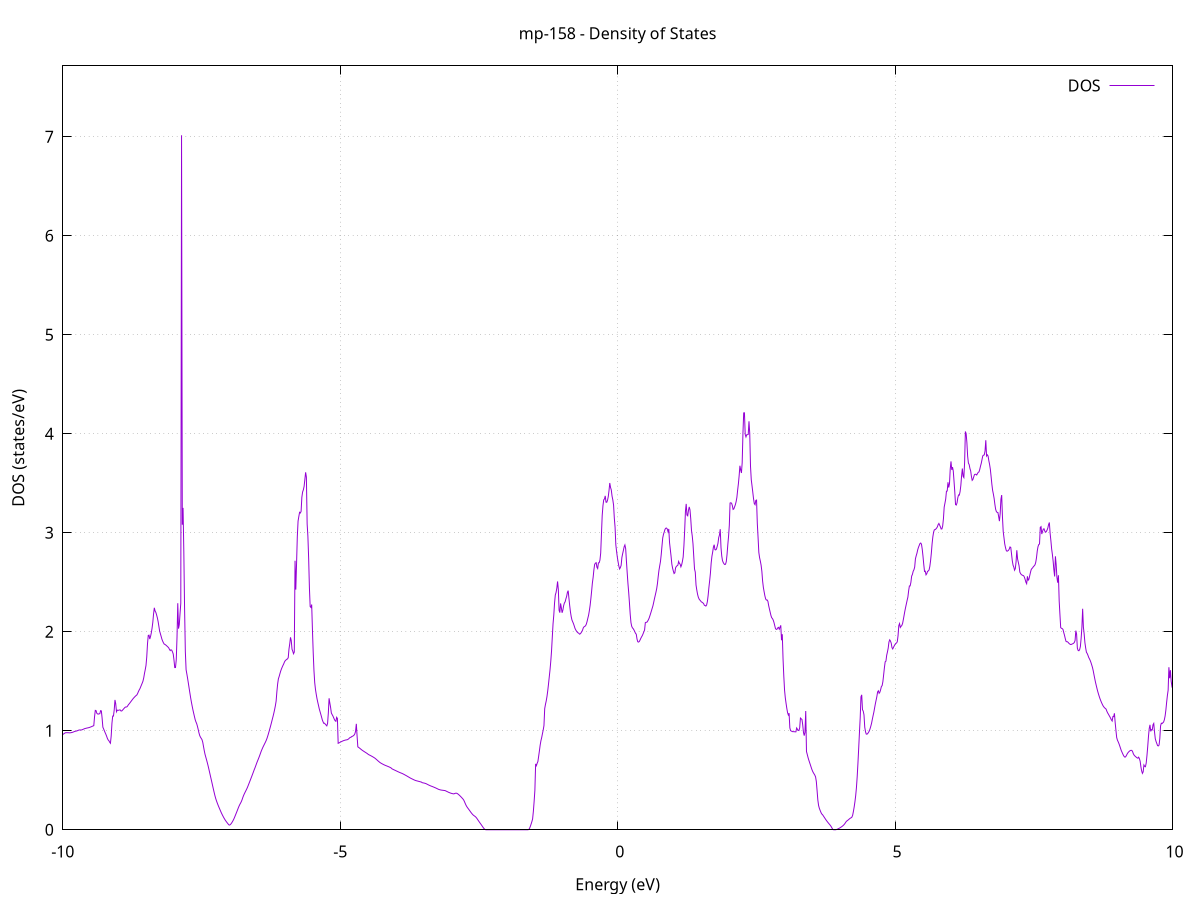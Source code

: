set title 'mp-158 - Density of States'
set xlabel 'Energy (eV)'
set ylabel 'DOS (states/eV)'
set grid
set xrange [-10:10]
set yrange [0:7.717]
set xzeroaxis lt -1
set terminal png size 800,600
set output 'mp-158_dos_gnuplot.png'
plot '-' using 1:2 with lines title 'DOS'
-11.650400 0.000000
-11.636800 0.000000
-11.623100 0.000000
-11.609500 0.000000
-11.595800 0.000000
-11.582200 0.000000
-11.568600 0.000000
-11.554900 0.000000
-11.541300 0.000000
-11.527700 0.000000
-11.514000 0.000000
-11.500400 0.000000
-11.486800 0.000000
-11.473100 0.000000
-11.459500 0.000000
-11.445900 0.000000
-11.432200 0.000000
-11.418600 0.000000
-11.404900 0.000000
-11.391300 0.000000
-11.377700 0.000000
-11.364000 0.000000
-11.350400 0.000000
-11.336800 0.000000
-11.323100 0.000000
-11.309500 0.000000
-11.295900 0.000000
-11.282200 0.000000
-11.268600 0.000000
-11.255000 0.000000
-11.241300 0.000000
-11.227700 0.000000
-11.214000 0.000000
-11.200400 0.000000
-11.186800 0.000000
-11.173100 0.000000
-11.159500 0.000000
-11.145900 0.000000
-11.132200 0.000000
-11.118600 0.000000
-11.105000 0.000000
-11.091300 0.000000
-11.077700 0.000000
-11.064100 0.000000
-11.050400 0.000000
-11.036800 0.000000
-11.023100 0.000000
-11.009500 0.000000
-10.995900 0.000000
-10.982200 0.000000
-10.968600 0.000000
-10.955000 0.000000
-10.941300 0.000000
-10.927700 0.000000
-10.914100 0.000000
-10.900400 0.000000
-10.886800 0.000000
-10.873200 0.000000
-10.859500 0.000000
-10.845900 0.000000
-10.832200 0.000000
-10.818600 0.000000
-10.805000 0.000000
-10.791300 0.000000
-10.777700 0.000000
-10.764100 0.000000
-10.750400 0.000000
-10.736800 0.000000
-10.723200 0.000000
-10.709500 0.000000
-10.695900 0.000000
-10.682300 0.000000
-10.668600 0.000000
-10.655000 0.000000
-10.641300 0.000000
-10.627700 0.000000
-10.614100 0.000000
-10.600400 0.000000
-10.586800 0.000000
-10.573200 0.000000
-10.559500 0.000000
-10.545900 0.000000
-10.532300 0.000000
-10.518600 0.000000
-10.505000 0.000000
-10.491400 0.000000
-10.477700 0.000000
-10.464100 0.000000
-10.450400 0.000000
-10.436800 0.000000
-10.423200 0.000000
-10.409500 0.000300
-10.395900 0.050300
-10.382300 0.164500
-10.368600 0.261500
-10.355000 0.299300
-10.341400 0.331400
-10.327700 0.372600
-10.314100 0.414100
-10.300500 0.461900
-10.286800 0.512600
-10.273200 0.554000
-10.259500 0.586100
-10.245900 0.619300
-10.232300 0.657100
-10.218600 0.698300
-10.205000 0.752800
-10.191400 0.837200
-10.177700 0.925000
-10.164100 0.970500
-10.150500 0.954000
-10.136800 0.938900
-10.123200 0.951800
-10.109500 0.965300
-10.095900 0.971600
-10.082300 0.968800
-10.068600 0.962600
-10.055000 0.951000
-10.041400 0.948000
-10.027700 0.952400
-10.014100 0.957300
-10.000500 0.962300
-9.986800 0.967700
-9.973200 0.973200
-9.959600 0.977900
-9.945900 0.980800
-9.932300 0.980700
-9.918600 0.980700
-9.905000 0.980900
-9.891400 0.979700
-9.877700 0.979400
-9.864100 0.979700
-9.850500 0.980900
-9.836800 0.982700
-9.823200 0.985000
-9.809600 0.987900
-9.795900 0.991100
-9.782300 0.994100
-9.768700 0.995900
-9.755000 0.997400
-9.741400 0.999600
-9.727700 1.003000
-9.714100 1.006500
-9.700500 1.008600
-9.686800 1.008600
-9.673200 1.007700
-9.659600 1.008900
-9.645900 1.011900
-9.632300 1.015200
-9.618700 1.018600
-9.605000 1.021900
-9.591400 1.024000
-9.577800 1.025800
-9.564100 1.027800
-9.550500 1.029400
-9.536800 1.031000
-9.523200 1.033100
-9.509600 1.035900
-9.495900 1.038800
-9.482300 1.042000
-9.468700 1.045300
-9.455000 1.048600
-9.441400 1.052200
-9.427800 1.141500
-9.414100 1.206300
-9.400500 1.203500
-9.386900 1.177400
-9.373200 1.170000
-9.359600 1.168700
-9.345900 1.171400
-9.332300 1.172700
-9.318700 1.203300
-9.305000 1.201000
-9.291400 1.128000
-9.277800 1.036800
-9.264100 1.018400
-9.250500 0.999800
-9.236900 0.981400
-9.223200 0.963800
-9.209600 0.944500
-9.196000 0.922500
-9.182300 0.907600
-9.168700 0.899200
-9.155000 0.884600
-9.141400 0.874100
-9.127800 0.947000
-9.114100 1.076300
-9.100500 1.148800
-9.086900 1.148300
-9.073200 1.211300
-9.059600 1.311700
-9.046000 1.272700
-9.032300 1.192500
-9.018700 1.208400
-9.005100 1.206400
-8.991400 1.207900
-8.977800 1.210300
-8.964100 1.210400
-8.950500 1.199900
-8.936900 1.200400
-8.923200 1.208700
-8.909600 1.217200
-8.896000 1.225900
-8.882300 1.234700
-8.868700 1.240300
-8.855100 1.240000
-8.841400 1.243400
-8.827800 1.253800
-8.814200 1.266600
-8.800500 1.273500
-8.786900 1.284500
-8.773200 1.294600
-8.759600 1.304800
-8.746000 1.314900
-8.732300 1.324900
-8.718700 1.333700
-8.705100 1.341800
-8.691400 1.349600
-8.677800 1.356600
-8.664200 1.362700
-8.650500 1.377700
-8.636900 1.396100
-8.623300 1.412100
-8.609600 1.425600
-8.596000 1.444300
-8.582300 1.462800
-8.568700 1.481200
-8.555100 1.501400
-8.541400 1.534100
-8.527800 1.579300
-8.514200 1.617200
-8.500500 1.659800
-8.486900 1.746000
-8.473300 1.879000
-8.459600 1.963500
-8.446000 1.966100
-8.432300 1.926600
-8.418700 1.952800
-8.405100 1.988200
-8.391400 2.035600
-8.377800 2.095700
-8.364200 2.180100
-8.350500 2.242400
-8.336900 2.210500
-8.323300 2.196500
-8.309600 2.171300
-8.296000 2.141900
-8.282400 2.104900
-8.268700 2.057100
-8.255100 2.008800
-8.241400 1.981200
-8.227800 1.954400
-8.214200 1.926600
-8.200500 1.906200
-8.186900 1.890000
-8.173300 1.876400
-8.159600 1.872600
-8.146000 1.867200
-8.132400 1.861100
-8.118700 1.853300
-8.105100 1.846400
-8.091500 1.838100
-8.077800 1.822800
-8.064200 1.810600
-8.050500 1.818200
-8.036900 1.814100
-8.023300 1.798100
-8.009600 1.775500
-7.996000 1.714800
-7.982400 1.638600
-7.968700 1.638900
-7.955100 1.717000
-7.941500 1.943200
-7.927800 2.288500
-7.914200 2.032000
-7.900600 2.071900
-7.886900 2.183500
-7.873300 2.289000
-7.859600 7.015700
-7.846000 3.082000
-7.832400 3.252000
-7.818700 2.806600
-7.805100 2.238800
-7.791500 1.802200
-7.777800 1.617400
-7.764200 1.574600
-7.750600 1.529300
-7.736900 1.480800
-7.723300 1.431200
-7.709700 1.382300
-7.696000 1.334200
-7.682400 1.290500
-7.668700 1.250300
-7.655100 1.212500
-7.641500 1.178500
-7.627800 1.145300
-7.614200 1.112900
-7.600600 1.090200
-7.586900 1.072500
-7.573300 1.045400
-7.559700 1.013800
-7.546000 0.979200
-7.532400 0.952200
-7.518800 0.935700
-7.505100 0.923600
-7.491500 0.911000
-7.477800 0.885000
-7.464200 0.842400
-7.450600 0.800100
-7.436900 0.763100
-7.423300 0.735300
-7.409700 0.707800
-7.396000 0.679100
-7.382400 0.648900
-7.368800 0.616500
-7.355100 0.582500
-7.341500 0.548600
-7.327900 0.515500
-7.314200 0.481800
-7.300600 0.447500
-7.286900 0.413400
-7.273300 0.380200
-7.259700 0.348300
-7.246000 0.319700
-7.232400 0.296000
-7.218800 0.274600
-7.205100 0.254400
-7.191500 0.235400
-7.177900 0.217400
-7.164200 0.199300
-7.150600 0.181500
-7.137000 0.164700
-7.123300 0.149100
-7.109700 0.134100
-7.096000 0.120000
-7.082400 0.106900
-7.068800 0.094800
-7.055100 0.084000
-7.041500 0.073800
-7.027900 0.063900
-7.014200 0.054400
-7.000600 0.047200
-6.987000 0.049500
-6.973300 0.056400
-6.959700 0.066300
-6.946100 0.078300
-6.932400 0.091800
-6.918800 0.106900
-6.905100 0.124400
-6.891500 0.143300
-6.877900 0.162300
-6.864200 0.181400
-6.850600 0.200900
-6.837000 0.220800
-6.823300 0.239300
-6.809700 0.255400
-6.796100 0.269400
-6.782400 0.284600
-6.768800 0.303600
-6.755200 0.326300
-6.741500 0.346400
-6.727900 0.363600
-6.714200 0.379300
-6.700600 0.394400
-6.687000 0.409900
-6.673300 0.426700
-6.659700 0.445400
-6.646100 0.465100
-6.632400 0.484600
-6.618800 0.504200
-6.605200 0.524000
-6.591500 0.544000
-6.577900 0.564200
-6.564200 0.584800
-6.550600 0.605700
-6.537000 0.624400
-6.523300 0.645400
-6.509700 0.666400
-6.496100 0.686900
-6.482400 0.705600
-6.468800 0.724700
-6.455200 0.744400
-6.441500 0.765800
-6.427900 0.787500
-6.414300 0.806700
-6.400600 0.824700
-6.387000 0.841200
-6.373300 0.856700
-6.359700 0.872000
-6.346100 0.887600
-6.332400 0.904800
-6.318800 0.925000
-6.305200 0.948900
-6.291500 0.974700
-6.277900 1.001600
-6.264300 1.029500
-6.250600 1.057700
-6.237000 1.087000
-6.223400 1.117400
-6.209700 1.147000
-6.196100 1.179000
-6.182400 1.214300
-6.168800 1.252800
-6.155200 1.299600
-6.141500 1.395500
-6.127900 1.473000
-6.114300 1.525400
-6.100600 1.548500
-6.087000 1.576300
-6.073400 1.602400
-6.059700 1.624200
-6.046100 1.642500
-6.032500 1.659800
-6.018800 1.675200
-6.005200 1.694800
-5.991500 1.707700
-5.977900 1.715000
-5.964300 1.722400
-5.950600 1.725400
-5.937000 1.738700
-5.923400 1.825500
-5.909700 1.878800
-5.896100 1.944100
-5.882500 1.910500
-5.868800 1.824100
-5.855200 1.803700
-5.841600 1.778400
-5.827900 1.795300
-5.814300 2.718000
-5.800600 2.426200
-5.787000 2.687500
-5.773400 2.960600
-5.759700 3.118600
-5.746100 3.164300
-5.732500 3.207000
-5.718800 3.200000
-5.705200 3.216200
-5.691600 3.358200
-5.677900 3.412600
-5.664300 3.433800
-5.650700 3.469100
-5.637000 3.540300
-5.623400 3.611200
-5.609700 3.562900
-5.596100 3.089700
-5.582500 2.963800
-5.568800 2.739400
-5.555200 2.445200
-5.541600 2.254900
-5.527900 2.246300
-5.514300 2.275500
-5.500700 2.021000
-5.487000 1.793800
-5.473400 1.610000
-5.459800 1.487500
-5.446100 1.418300
-5.432500 1.369900
-5.418800 1.325500
-5.405200 1.289700
-5.391600 1.256600
-5.377900 1.221900
-5.364300 1.194900
-5.350700 1.167900
-5.337000 1.140300
-5.323400 1.111500
-5.309800 1.091200
-5.296100 1.075100
-5.282500 1.076800
-5.268900 1.066700
-5.255200 1.058200
-5.241600 1.049700
-5.227900 1.074400
-5.214300 1.178700
-5.200700 1.328400
-5.187000 1.280400
-5.173400 1.236300
-5.159800 1.179500
-5.146100 1.164300
-5.132500 1.150600
-5.118900 1.133200
-5.105200 1.114700
-5.091600 1.101400
-5.078000 1.095700
-5.064300 1.136200
-5.050700 1.124600
-5.037000 0.873600
-5.023400 0.877200
-5.009800 0.880600
-4.996100 0.886600
-4.982500 0.889300
-4.968900 0.893200
-4.955200 0.896900
-4.941600 0.900100
-4.928000 0.902700
-4.914300 0.904900
-4.900700 0.907200
-4.887000 0.908200
-4.873400 0.909700
-4.859800 0.913800
-4.846100 0.919200
-4.832500 0.927500
-4.818900 0.933100
-4.805200 0.934900
-4.791600 0.942200
-4.778000 0.944600
-4.764300 0.949700
-4.750700 0.956100
-4.737100 0.968400
-4.723400 0.994600
-4.709800 1.070400
-4.696100 0.947900
-4.682500 0.837600
-4.668900 0.832400
-4.655200 0.826600
-4.641600 0.820500
-4.628000 0.814200
-4.614300 0.807900
-4.600700 0.802300
-4.587100 0.797100
-4.573400 0.792000
-4.559800 0.787000
-4.546200 0.782100
-4.532500 0.777200
-4.518900 0.772300
-4.505200 0.766600
-4.491600 0.760400
-4.478000 0.756500
-4.464300 0.752700
-4.450700 0.748800
-4.437100 0.744700
-4.423400 0.740300
-4.409800 0.735900
-4.396200 0.731200
-4.382500 0.726300
-4.368900 0.720900
-4.355300 0.714200
-4.341600 0.707500
-4.328000 0.700800
-4.314300 0.693600
-4.300700 0.687300
-4.287100 0.680900
-4.273400 0.675800
-4.259800 0.671200
-4.246200 0.666900
-4.232500 0.662800
-4.218900 0.658800
-4.205300 0.655100
-4.191600 0.651600
-4.178000 0.648500
-4.164400 0.645500
-4.150700 0.642400
-4.137100 0.639200
-4.123400 0.635900
-4.109800 0.632500
-4.096200 0.628700
-4.082500 0.624200
-4.068900 0.616600
-4.055300 0.612400
-4.041600 0.608600
-4.028000 0.605000
-4.014400 0.601500
-4.000700 0.597900
-3.987100 0.594200
-3.973500 0.590600
-3.959800 0.587000
-3.946200 0.583400
-3.932500 0.580000
-3.918900 0.576700
-3.905300 0.573600
-3.891600 0.570700
-3.878000 0.567300
-3.864400 0.563500
-3.850700 0.559400
-3.837100 0.555300
-3.823500 0.551100
-3.809800 0.546900
-3.796200 0.542500
-3.782600 0.538000
-3.768900 0.533500
-3.755300 0.528800
-3.741600 0.524300
-3.728000 0.520300
-3.714400 0.516300
-3.700700 0.512700
-3.687100 0.509000
-3.673500 0.505100
-3.659800 0.501700
-3.646200 0.498600
-3.632600 0.496100
-3.618900 0.494100
-3.605300 0.492100
-3.591700 0.490100
-3.578000 0.488000
-3.564400 0.485900
-3.550700 0.483800
-3.537100 0.482000
-3.523500 0.475900
-3.509800 0.474200
-3.496200 0.472900
-3.482600 0.471000
-3.468900 0.468900
-3.455300 0.466200
-3.441700 0.462700
-3.428000 0.458600
-3.414400 0.454600
-3.400800 0.450900
-3.387100 0.447400
-3.373500 0.444000
-3.359800 0.440900
-3.346200 0.438200
-3.332600 0.435100
-3.318900 0.432000
-3.305300 0.428900
-3.291700 0.425600
-3.278000 0.422100
-3.264400 0.418600
-3.250800 0.414900
-3.237100 0.411000
-3.223500 0.407600
-3.209900 0.405200
-3.196200 0.403100
-3.182600 0.401500
-3.168900 0.400200
-3.155300 0.399300
-3.141700 0.398200
-3.128000 0.397100
-3.114400 0.396400
-3.100800 0.393500
-3.087100 0.389600
-3.073500 0.385900
-3.059900 0.382300
-3.046200 0.378300
-3.032600 0.375400
-3.018900 0.372100
-3.005300 0.369400
-2.991700 0.367200
-2.978000 0.365200
-2.964400 0.363400
-2.950800 0.362600
-2.937100 0.366300
-2.923500 0.369000
-2.909900 0.369700
-2.896200 0.367900
-2.882600 0.363000
-2.869000 0.357100
-2.855300 0.350300
-2.841700 0.343000
-2.828000 0.335300
-2.814400 0.327300
-2.800800 0.318900
-2.787100 0.310300
-2.773500 0.299600
-2.759900 0.282800
-2.746200 0.264700
-2.732600 0.247900
-2.719000 0.234000
-2.705300 0.222900
-2.691700 0.212600
-2.678100 0.202300
-2.664400 0.191700
-2.650800 0.180900
-2.637100 0.170600
-2.623500 0.161100
-2.609900 0.152500
-2.596200 0.145600
-2.582600 0.140100
-2.569000 0.134600
-2.555300 0.127600
-2.541700 0.118500
-2.528100 0.107500
-2.514400 0.096100
-2.500800 0.084800
-2.487200 0.073900
-2.473500 0.063300
-2.459900 0.052900
-2.446200 0.041500
-2.432600 0.030100
-2.419000 0.019700
-2.405300 0.010200
-2.391700 0.003600
-2.378100 0.000400
-2.364400 0.000000
-2.350800 0.000000
-2.337200 0.000000
-2.323500 0.000000
-2.309900 0.000000
-2.296300 0.000000
-2.282600 0.000000
-2.269000 0.000000
-2.255300 0.000000
-2.241700 0.000000
-2.228100 0.000000
-2.214400 0.000000
-2.200800 0.000000
-2.187200 0.000000
-2.173500 0.000000
-2.159900 0.000000
-2.146300 0.000000
-2.132600 0.000000
-2.119000 0.000000
-2.105400 0.000000
-2.091700 0.000000
-2.078100 0.000000
-2.064400 0.000000
-2.050800 0.000000
-2.037200 0.000000
-2.023500 0.000000
-2.009900 0.000000
-1.996300 0.000000
-1.982600 0.000000
-1.969000 0.000000
-1.955400 0.000000
-1.941700 0.000000
-1.928100 0.000000
-1.914500 0.000000
-1.900800 0.000000
-1.887200 0.000000
-1.873500 0.000000
-1.859900 0.000000
-1.846300 0.000000
-1.832600 0.000000
-1.819000 0.000000
-1.805400 0.000000
-1.791700 0.000000
-1.778100 0.000000
-1.764500 0.000000
-1.750800 0.000000
-1.737200 0.000000
-1.723600 0.000000
-1.709900 0.000000
-1.696300 0.000000
-1.682600 0.000000
-1.669000 0.000000
-1.655400 0.000000
-1.641700 0.000000
-1.628100 0.000000
-1.614500 0.000000
-1.600800 0.003500
-1.587200 0.015000
-1.573600 0.034400
-1.559900 0.057200
-1.546300 0.081200
-1.532700 0.109600
-1.519000 0.185600
-1.505400 0.284500
-1.491700 0.397800
-1.478100 0.665200
-1.464500 0.647900
-1.450800 0.671500
-1.437200 0.689800
-1.423600 0.743100
-1.409900 0.797900
-1.396300 0.855700
-1.382700 0.899600
-1.369000 0.931300
-1.355400 0.970700
-1.341700 1.007700
-1.328100 1.052300
-1.314500 1.223900
-1.300800 1.266900
-1.287200 1.301500
-1.273600 1.346600
-1.259900 1.403800
-1.246300 1.470700
-1.232700 1.543200
-1.219000 1.614400
-1.205400 1.700600
-1.191800 1.803800
-1.178100 1.942300
-1.164500 2.079200
-1.150800 2.168600
-1.137200 2.290400
-1.123600 2.371100
-1.109900 2.397100
-1.096300 2.440800
-1.082700 2.508700
-1.069000 2.427500
-1.055400 2.216600
-1.041800 2.193600
-1.028100 2.286800
-1.014500 2.242500
-1.000900 2.192300
-0.987200 2.218500
-0.973600 2.263700
-0.959900 2.290900
-0.946300 2.302700
-0.932700 2.333100
-0.919000 2.358000
-0.905400 2.398000
-0.891800 2.415700
-0.878100 2.339500
-0.864500 2.266200
-0.850900 2.202000
-0.837200 2.153900
-0.823600 2.119400
-0.810000 2.100900
-0.796300 2.082600
-0.782700 2.060100
-0.769000 2.035200
-0.755400 2.019500
-0.741800 2.006800
-0.728100 1.996500
-0.714500 1.989800
-0.700900 1.985600
-0.687200 1.976400
-0.673600 1.979600
-0.660000 1.988800
-0.646300 2.001600
-0.632700 2.016700
-0.619100 2.039700
-0.605400 2.050600
-0.591800 2.055000
-0.578100 2.061000
-0.564500 2.077400
-0.550900 2.104100
-0.537200 2.137200
-0.523600 2.167800
-0.510000 2.212800
-0.496300 2.265900
-0.482700 2.334200
-0.469100 2.409700
-0.455400 2.492600
-0.441800 2.549400
-0.428200 2.624800
-0.414500 2.681000
-0.400900 2.693700
-0.387200 2.698200
-0.373600 2.652300
-0.360000 2.639200
-0.346300 2.696300
-0.332700 2.697800
-0.319100 2.724100
-0.305400 2.795500
-0.291800 2.989900
-0.278200 3.175800
-0.264500 3.274700
-0.250900 3.333200
-0.237300 3.341800
-0.223600 3.373200
-0.210000 3.309700
-0.196300 3.308400
-0.182700 3.328600
-0.169100 3.365100
-0.155400 3.427400
-0.141800 3.502900
-0.128200 3.458500
-0.114500 3.433000
-0.100900 3.370800
-0.087300 3.333400
-0.073600 3.280800
-0.060000 3.148200
-0.046400 3.057000
-0.032700 2.878500
-0.019100 2.810900
-0.005400 2.753000
0.008200 2.705600
0.021800 2.663400
0.035500 2.635100
0.049100 2.648700
0.062700 2.670500
0.076400 2.749800
0.090000 2.788700
0.103600 2.822600
0.117300 2.859300
0.130900 2.877600
0.144500 2.839900
0.158200 2.714900
0.171800 2.598600
0.185500 2.489500
0.199100 2.397300
0.212700 2.291500
0.226400 2.177100
0.240000 2.092900
0.253600 2.055500
0.267300 2.039400
0.280900 2.031100
0.294500 2.018000
0.308200 2.002000
0.321800 1.984900
0.335400 1.975900
0.349100 1.926700
0.362700 1.899400
0.376400 1.896000
0.390000 1.901900
0.403600 1.916500
0.417300 1.933500
0.430900 1.948600
0.444500 1.961600
0.458200 1.979600
0.471800 1.999100
0.485400 2.018100
0.499100 2.092300
0.512700 2.096100
0.526400 2.096400
0.540000 2.107200
0.553600 2.121000
0.567300 2.138300
0.580900 2.161400
0.594500 2.185400
0.608200 2.210700
0.621800 2.236500
0.635400 2.261400
0.649100 2.295900
0.662700 2.331800
0.676300 2.365000
0.690000 2.398800
0.703600 2.435200
0.717300 2.487300
0.730900 2.557400
0.744500 2.621100
0.758200 2.666500
0.771800 2.710000
0.785400 2.780200
0.799100 2.867400
0.812700 2.948700
0.826300 2.985600
0.840000 3.008900
0.853600 3.035100
0.867200 3.046200
0.880900 3.048100
0.894500 3.038300
0.908200 3.010500
0.921800 3.038500
0.935400 2.900100
0.949100 2.831800
0.962700 2.764300
0.976300 2.684900
0.990000 2.643100
1.003600 2.613900
1.017200 2.588800
1.030900 2.595700
1.044500 2.646700
1.058100 2.660300
1.071800 2.667500
1.085400 2.673300
1.099100 2.710500
1.112700 2.691800
1.126300 2.683100
1.140000 2.656400
1.153600 2.676700
1.167200 2.711000
1.180900 2.755800
1.194500 2.870800
1.208100 3.026500
1.221800 3.215500
1.235400 3.291900
1.249000 3.179600
1.262700 3.171700
1.276300 3.226400
1.290000 3.261600
1.303600 3.232200
1.317200 3.143400
1.330900 3.023800
1.344500 2.968400
1.358100 2.888600
1.371800 2.761500
1.385400 2.634600
1.399000 2.603000
1.412700 2.472300
1.426300 2.422200
1.439900 2.380200
1.453600 2.350400
1.467200 2.331800
1.480900 2.321400
1.494500 2.312700
1.508100 2.302000
1.521800 2.298700
1.535400 2.292400
1.549000 2.285500
1.562700 2.267800
1.576300 2.265300
1.589900 2.259900
1.603600 2.270900
1.617200 2.305800
1.630800 2.366500
1.644500 2.446900
1.658100 2.514900
1.671800 2.591300
1.685400 2.693100
1.699000 2.761900
1.712700 2.805700
1.726300 2.855900
1.739900 2.879600
1.753600 2.830100
1.767200 2.827200
1.780800 2.835600
1.794500 2.863400
1.808100 2.894300
1.821700 2.952500
1.835400 2.978800
1.849000 3.036500
1.862700 2.850800
1.876300 2.765800
1.889900 2.718300
1.903600 2.699500
1.917200 2.686400
1.930800 2.679700
1.944500 2.682600
1.958100 2.709700
1.971700 2.781700
1.985400 2.880000
1.999000 2.964700
2.012600 3.074200
2.026300 3.300900
2.039900 3.303400
2.053600 3.299000
2.067200 3.275000
2.080800 3.236300
2.094500 3.241700
2.108100 3.263000
2.121700 3.284300
2.135400 3.314700
2.149000 3.357700
2.162600 3.431100
2.176300 3.496100
2.189900 3.577500
2.203600 3.677400
2.217200 3.635400
2.230800 3.604500
2.244500 3.707400
2.258100 4.000700
2.271700 4.211300
2.285400 4.212100
2.299000 3.993200
2.312600 3.968400
2.326300 3.990800
2.339900 3.991100
2.353500 3.993600
2.367200 4.126800
2.380800 4.004700
2.394500 3.673200
2.408100 3.537800
2.421700 3.475600
2.435400 3.411500
2.449000 3.345100
2.462600 3.295300
2.476300 3.284100
2.489900 3.327300
2.503500 3.330600
2.517200 3.094500
2.530800 2.953600
2.544400 2.802600
2.558100 2.749000
2.571700 2.714400
2.585400 2.673400
2.599000 2.611500
2.612600 2.513000
2.626300 2.448300
2.639900 2.404300
2.653500 2.363600
2.667200 2.332400
2.680800 2.320700
2.694400 2.321600
2.708100 2.308200
2.721700 2.265000
2.735300 2.231300
2.749000 2.198100
2.762600 2.165600
2.776300 2.142200
2.789900 2.134100
2.803500 2.118600
2.817200 2.095000
2.830800 2.063700
2.844400 2.032800
2.858100 2.024000
2.871700 2.025800
2.885300 2.039700
2.899000 2.044700
2.912600 2.025600
2.926200 2.046400
2.939900 2.065200
2.953500 1.914600
2.967200 1.975300
2.980800 1.728300
2.994400 1.553700
3.008100 1.410700
3.021700 1.333100
3.035300 1.277600
3.049000 1.226100
3.062600 1.183500
3.076200 1.159700
3.089900 1.177600
3.103500 1.029700
3.117100 1.001800
3.130800 0.997100
3.144400 0.993100
3.158100 0.990800
3.171700 0.991400
3.185300 0.990500
3.199000 0.989500
3.212600 0.989400
3.226200 1.028400
3.239900 1.015900
3.253500 1.004000
3.267100 1.002600
3.280800 1.028700
3.294400 1.128500
3.308000 1.120900
3.321700 1.114600
3.335300 1.061300
3.349000 0.983900
3.362600 0.951100
3.376200 0.985500
3.389900 1.199500
3.403500 0.790500
3.417100 0.761800
3.430800 0.731300
3.444400 0.705400
3.458000 0.682200
3.471700 0.658900
3.485300 0.635500
3.498900 0.612400
3.512600 0.592800
3.526200 0.577300
3.539900 0.564800
3.553500 0.552200
3.567100 0.534000
3.580800 0.487500
3.594400 0.396000
3.608000 0.300300
3.621700 0.244900
3.635300 0.216700
3.648900 0.196500
3.662600 0.177800
3.676200 0.161000
3.689800 0.154700
3.703500 0.143700
3.717100 0.132000
3.730800 0.120400
3.744400 0.108900
3.758000 0.097700
3.771700 0.087200
3.785300 0.077200
3.798900 0.067600
3.812600 0.058500
3.826200 0.049700
3.839800 0.039500
3.853500 0.027200
3.867100 0.013600
3.880800 0.002200
3.894400 0.000000
3.908000 0.000000
3.921700 0.000000
3.935300 0.000800
3.948900 0.003600
3.962600 0.006800
3.976200 0.010400
3.989800 0.014300
4.003500 0.018700
4.017100 0.023400
4.030700 0.028500
4.044400 0.034000
4.058000 0.039900
4.071700 0.046900
4.085300 0.055300
4.098900 0.065500
4.112600 0.077700
4.126200 0.086900
4.139800 0.092600
4.153500 0.098600
4.167100 0.105000
4.180700 0.111700
4.194400 0.117600
4.208000 0.121100
4.221600 0.127600
4.235300 0.146300
4.248900 0.184700
4.262600 0.229100
4.276200 0.281400
4.289800 0.343000
4.303500 0.425300
4.317100 0.534800
4.330700 0.671100
4.344400 0.825100
4.358000 0.982600
4.371600 1.130600
4.385300 1.342900
4.398900 1.363300
4.412500 1.213400
4.426200 1.198300
4.439800 1.161000
4.453500 1.036500
4.467100 0.990200
4.480700 0.966700
4.494400 0.965800
4.508000 0.973100
4.521600 0.984500
4.535300 0.998000
4.548900 1.019800
4.562500 1.046100
4.576200 1.075500
4.589800 1.114800
4.603400 1.152000
4.617100 1.186800
4.630700 1.229200
4.644400 1.271900
4.658000 1.308700
4.671600 1.344900
4.685300 1.392900
4.698900 1.403700
4.712500 1.378900
4.726200 1.389900
4.739800 1.415300
4.753400 1.446900
4.767100 1.456500
4.780700 1.497900
4.794300 1.566700
4.808000 1.638400
4.821600 1.696600
4.835300 1.703300
4.848900 1.762800
4.862500 1.796400
4.876200 1.835300
4.889800 1.897200
4.903400 1.918600
4.917100 1.906600
4.930700 1.884800
4.944300 1.839400
4.958000 1.826700
4.971600 1.843400
4.985200 1.858900
4.998900 1.871700
5.012500 1.883000
5.026200 1.886300
5.039800 1.899900
5.053400 1.959300
5.067100 2.062600
5.080700 2.083000
5.094300 2.044000
5.108000 2.055200
5.121600 2.064200
5.135200 2.083500
5.148900 2.123000
5.162500 2.166000
5.176100 2.208500
5.189800 2.246400
5.203400 2.281800
5.217100 2.317200
5.230700 2.350100
5.244300 2.413500
5.258000 2.463000
5.271600 2.463400
5.285200 2.499900
5.298900 2.563100
5.312500 2.579400
5.326100 2.610900
5.339800 2.626400
5.353400 2.653400
5.367000 2.737500
5.380700 2.767900
5.394300 2.793700
5.408000 2.828300
5.421600 2.853300
5.435200 2.872400
5.448900 2.891400
5.462500 2.896900
5.476100 2.884400
5.489800 2.833000
5.503400 2.762600
5.517000 2.680700
5.530700 2.609400
5.544300 2.612700
5.557900 2.575600
5.571600 2.586900
5.585200 2.610900
5.598900 2.614500
5.612500 2.624900
5.626100 2.659300
5.639800 2.718100
5.653400 2.793700
5.667000 2.887300
5.680700 2.959100
5.694300 3.006300
5.707900 3.030300
5.721600 3.032300
5.735200 3.038500
5.748900 3.047800
5.762500 3.060100
5.776100 3.082800
5.789800 3.094400
5.803400 3.077100
5.817000 3.060800
5.830700 3.038400
5.844300 3.039300
5.857900 3.068800
5.871600 3.141700
5.885200 3.259400
5.898800 3.299400
5.912500 3.341200
5.926100 3.420100
5.939800 3.422200
5.953400 3.510500
5.967000 3.457300
5.980700 3.496000
5.994300 3.645000
6.007900 3.721200
6.021600 3.636200
6.035200 3.663900
6.048800 3.625000
6.062500 3.522400
6.076100 3.414000
6.089700 3.285200
6.103400 3.280500
6.117000 3.303000
6.130700 3.353900
6.144300 3.382900
6.157900 3.380600
6.171600 3.415500
6.185200 3.478300
6.198800 3.574800
6.212500 3.649200
6.226100 3.570700
6.239700 3.558000
6.253400 3.711600
6.267000 4.023600
6.280600 4.002300
6.294300 3.911100
6.307900 3.773700
6.321600 3.704800
6.335200 3.689200
6.348800 3.651000
6.362500 3.625200
6.376100 3.569600
6.389700 3.530000
6.403400 3.539300
6.417000 3.564000
6.430600 3.587300
6.444300 3.592000
6.457900 3.590300
6.471500 3.584000
6.485200 3.599400
6.498800 3.610700
6.512500 3.615500
6.526100 3.640200
6.539700 3.673800
6.553400 3.702100
6.567000 3.740200
6.580600 3.777400
6.594300 3.784000
6.607900 3.787800
6.621500 3.826600
6.635200 3.935300
6.648800 3.776400
6.662400 3.788100
6.676100 3.775800
6.689700 3.729400
6.703400 3.690700
6.717000 3.642100
6.730600 3.569200
6.744300 3.491400
6.757900 3.429600
6.771500 3.391600
6.785200 3.347300
6.798800 3.287800
6.812400 3.238200
6.826100 3.214000
6.839700 3.206400
6.853300 3.205200
6.867000 3.163900
6.880600 3.117900
6.894300 3.195100
6.907900 3.339700
6.921500 3.381400
6.935200 3.161400
6.948800 3.013400
6.962400 2.952500
6.976100 2.888600
6.989700 2.851500
7.003300 2.822700
7.017000 2.813700
7.030600 2.817300
7.044200 2.823200
7.057900 2.835800
7.071500 2.857300
7.085200 2.852000
7.098800 2.786800
7.112400 2.719200
7.126100 2.673500
7.139700 2.654300
7.153300 2.622200
7.167000 2.637900
7.180600 2.706200
7.194200 2.824000
7.207900 2.735900
7.221500 2.700900
7.235100 2.664900
7.248800 2.602800
7.262400 2.588400
7.276100 2.577100
7.289700 2.573500
7.303300 2.569000
7.317000 2.566500
7.330600 2.552100
7.344200 2.528700
7.357900 2.500800
7.371500 2.485800
7.385100 2.560900
7.398800 2.521000
7.412400 2.531100
7.426100 2.564800
7.439700 2.598800
7.453300 2.628100
7.467000 2.639800
7.480600 2.646900
7.494200 2.660200
7.507900 2.666100
7.521500 2.676600
7.535100 2.701500
7.548800 2.748300
7.562400 2.815900
7.576000 2.859900
7.589700 2.881700
7.603300 2.887000
7.617000 3.055100
7.630600 3.062300
7.644200 2.987500
7.657900 3.014400
7.671500 3.038100
7.685100 3.040200
7.698800 3.017000
7.712400 3.005500
7.726000 3.012800
7.739700 3.027600
7.753300 3.048700
7.766900 3.083800
7.780600 3.104200
7.794200 2.995900
7.807900 2.923100
7.821500 2.838800
7.835100 2.781400
7.848800 2.713300
7.862400 2.625000
7.876000 2.559000
7.889700 2.762400
7.903300 2.679200
7.916900 2.549200
7.930600 2.496200
7.944200 2.571100
7.957800 2.310900
7.971500 2.172000
7.985100 2.042100
7.998800 2.035300
8.012400 2.032200
8.026000 2.024500
8.039700 1.993000
8.053300 1.965400
8.066900 1.932600
8.080600 1.903800
8.094200 1.899300
8.107800 1.899200
8.121500 1.891600
8.135100 1.882000
8.148700 1.876400
8.162400 1.871500
8.176000 1.872200
8.189700 1.876400
8.203300 1.879400
8.216900 1.884200
8.230600 1.892200
8.244200 1.911900
8.257800 2.011600
8.271500 1.976300
8.285100 1.835200
8.298700 1.812200
8.312400 1.808500
8.326000 1.819500
8.339600 1.850600
8.353300 1.933700
8.366900 2.041000
8.380600 2.232900
8.394200 2.047700
8.407800 1.978300
8.421500 1.890300
8.435100 1.837200
8.448700 1.793200
8.462400 1.781300
8.476000 1.763200
8.489600 1.741200
8.503300 1.726700
8.516900 1.710300
8.530500 1.689500
8.544200 1.665100
8.557800 1.639400
8.571500 1.606000
8.585100 1.565800
8.598700 1.526900
8.612400 1.489800
8.626000 1.457500
8.639600 1.425500
8.653300 1.396000
8.666900 1.369700
8.680500 1.345400
8.694200 1.322800
8.707800 1.302800
8.721400 1.284400
8.735100 1.267600
8.748700 1.252400
8.762400 1.241200
8.776000 1.232100
8.789600 1.225600
8.803300 1.218700
8.816900 1.197500
8.830500 1.181300
8.844200 1.168500
8.857800 1.154500
8.871400 1.141300
8.885100 1.125900
8.898700 1.110100
8.912300 1.098700
8.926000 1.143600
8.939600 1.143000
8.953300 1.176600
8.966900 1.082100
8.980500 1.004900
8.994200 0.931100
9.007800 0.905200
9.021400 0.888300
9.035100 0.869800
9.048700 0.847900
9.062300 0.824700
9.076000 0.802000
9.089600 0.784500
9.103200 0.767400
9.116900 0.750500
9.130500 0.739100
9.144200 0.733200
9.157800 0.739300
9.171400 0.752900
9.185100 0.768000
9.198700 0.779200
9.212300 0.787700
9.226000 0.795100
9.239600 0.800600
9.253200 0.802900
9.266900 0.801600
9.280500 0.790300
9.294200 0.767900
9.307800 0.754400
9.321400 0.745900
9.335100 0.738700
9.348700 0.732400
9.362300 0.726600
9.376000 0.723100
9.389600 0.733200
9.403200 0.718900
9.416900 0.692600
9.430500 0.636400
9.444100 0.594900
9.457800 0.569700
9.471400 0.585000
9.485100 0.654500
9.498700 0.640600
9.512300 0.636800
9.526000 0.673800
9.539600 0.749300
9.553200 0.838100
9.566900 0.942500
9.580500 1.022800
9.594100 1.060100
9.607800 0.994200
9.621400 1.012000
9.635000 1.009000
9.648700 1.060800
9.662300 1.074100
9.676000 0.988500
9.689600 0.920400
9.703200 0.893000
9.716900 0.872200
9.730500 0.850400
9.744100 0.846900
9.757800 0.855500
9.771400 0.921500
9.785000 1.049500
9.798700 1.076500
9.812300 1.073200
9.825900 1.080900
9.839600 1.088400
9.853200 1.111400
9.866900 1.149500
9.880500 1.208500
9.894100 1.286500
9.907800 1.355700
9.921400 1.410100
9.935000 1.642300
9.948700 1.530700
9.962300 1.612100
9.975900 1.501300
9.989600 1.449500
10.003200 1.466100
10.016800 1.481900
10.030500 1.498500
10.044100 1.515400
10.057800 1.531800
10.071400 1.541600
10.085000 1.547800
10.098700 1.554100
10.112300 1.562100
10.125900 1.573100
10.139600 1.589900
10.153200 1.610300
10.166800 1.628200
10.180500 1.649900
10.194100 1.676200
10.207700 1.694000
10.221400 1.701800
10.235000 1.729700
10.248700 1.773300
10.262300 1.826400
10.275900 1.887400
10.289600 1.956500
10.303200 2.025500
10.316800 2.101800
10.330500 2.184800
10.344100 2.278900
10.357700 2.358900
10.371400 2.457900
10.385000 2.561500
10.398600 2.654300
10.412300 2.744800
10.425900 2.847600
10.439600 2.939900
10.453200 3.050700
10.466800 3.133100
10.480500 3.181900
10.494100 3.176900
10.507700 3.191900
10.521400 3.160500
10.535000 3.076400
10.548600 3.025600
10.562300 2.948800
10.575900 2.890100
10.589500 2.821300
10.603200 2.758300
10.616800 2.702900
10.630500 2.656100
10.644100 2.621900
10.657700 2.587100
10.671400 2.580900
10.685000 2.604600
10.698600 2.584900
10.712300 2.553900
10.725900 2.538300
10.739500 2.532900
10.753200 2.534300
10.766800 2.539100
10.780400 2.529700
10.794100 2.543800
10.807700 2.569200
10.821400 2.612400
10.835000 2.664400
10.848600 2.730700
10.862300 2.799000
10.875900 2.867600
10.889500 2.936400
10.903200 3.069100
10.916800 3.104900
10.930400 3.060300
10.944100 3.054600
10.957700 3.090500
10.971400 3.132500
10.985000 3.151400
10.998600 3.101000
11.012300 3.040300
11.025900 3.014900
11.039500 2.976400
11.053200 2.916500
11.066800 2.901300
11.080400 2.916100
11.094100 2.923200
11.107700 2.882000
11.121300 2.858000
11.135000 2.759500
11.148600 2.684100
11.162300 2.654300
11.175900 2.673600
11.189500 2.694000
11.203200 2.706800
11.216800 2.722900
11.230400 2.723800
11.244100 2.655400
11.257700 2.592400
11.271300 2.553100
11.285000 2.516200
11.298600 2.493500
11.312200 2.487100
11.325900 2.478600
11.339500 2.517500
11.353200 2.454700
11.366800 2.445500
11.380400 2.483500
11.394100 2.517700
11.407700 2.538600
11.421300 2.559600
11.435000 2.528300
11.448600 2.488500
11.462200 2.517400
11.475900 2.524200
11.489500 2.510300
11.503100 2.558800
11.516800 2.465200
11.530400 2.413300
11.544100 2.382700
11.557700 2.355700
11.571300 2.334300
11.585000 2.315400
11.598600 2.297000
11.612200 2.274300
11.625900 2.248000
11.639500 2.240200
11.653100 2.233800
11.666800 2.218900
11.680400 2.267800
11.694000 2.388400
11.707700 2.453600
11.721300 2.485100
11.735000 2.493200
11.748600 2.478800
11.762200 2.407700
11.775900 2.355200
11.789500 2.331800
11.803100 2.281800
11.816800 2.246400
11.830400 2.214200
11.844000 2.209800
11.857700 2.201500
11.871300 2.188200
11.884900 2.177100
11.898600 2.177800
11.912200 2.215100
11.925900 2.232300
11.939500 2.237900
11.953100 2.285700
11.966800 2.316800
11.980400 2.318400
11.994000 2.332400
12.007700 2.309300
12.021300 2.237200
12.034900 2.203500
12.048600 2.154700
12.062200 2.156800
12.075800 2.183400
12.089500 2.227400
12.103100 2.279700
12.116800 2.319500
12.130400 2.346100
12.144000 2.385700
12.157700 2.432800
12.171300 2.482800
12.184900 2.563400
12.198600 2.552400
12.212200 2.565200
12.225800 2.580700
12.239500 2.608600
12.253100 2.639500
12.266700 2.636300
12.280400 2.624800
12.294000 2.635100
12.307700 2.650400
12.321300 2.640700
12.334900 2.633500
12.348600 2.689100
12.362200 2.665500
12.375800 2.624400
12.389500 2.587600
12.403100 2.570300
12.416700 2.578600
12.430400 2.579700
12.444000 2.575000
12.457600 2.563200
12.471300 2.566200
12.484900 2.561900
12.498600 2.541500
12.512200 2.510600
12.525800 2.483700
12.539500 2.448400
12.553100 2.435300
12.566700 2.367700
12.580400 2.332100
12.594000 2.287300
12.607600 2.242100
12.621300 2.203400
12.634900 2.160500
12.648500 2.126600
12.662200 2.114700
12.675800 2.117600
12.689500 2.058000
12.703100 2.040600
12.716700 2.024100
12.730400 1.991200
12.744000 1.928100
12.757600 1.848600
12.771300 1.775700
12.784900 1.751400
12.798500 1.742100
12.812200 1.670000
12.825800 1.617700
12.839500 1.545200
12.853100 1.467500
12.866700 1.393600
12.880400 1.315700
12.894000 1.243800
12.907600 1.181400
12.921300 1.135000
12.934900 1.091700
12.948500 1.047800
12.962200 1.013900
12.975800 0.985600
12.989400 0.954200
13.003100 0.935200
13.016700 0.923100
13.030400 0.941500
13.044000 0.963600
13.057600 0.899500
13.071300 0.842800
13.084900 0.802700
13.098500 0.767800
13.112200 0.732400
13.125800 0.698500
13.139400 0.662800
13.153100 0.628400
13.166700 0.599400
13.180300 0.577000
13.194000 0.559500
13.207600 0.594900
13.221300 0.550500
13.234900 0.549500
13.248500 0.546200
13.262200 0.539800
13.275800 0.532700
13.289400 0.524700
13.303100 0.516200
13.316700 0.507100
13.330300 0.497600
13.344000 0.488400
13.357600 0.479800
13.371200 0.473700
13.384900 0.464600
13.398500 0.456900
13.412200 0.450700
13.425800 0.445600
13.439400 0.439100
13.453100 0.425600
13.466700 0.412800
13.480300 0.414000
13.494000 0.414800
13.507600 0.415100
13.521200 0.414400
13.534900 0.412400
13.548500 0.409300
13.562100 0.405800
13.575800 0.406200
13.589400 0.409100
13.603100 0.411000
13.616700 0.413700
13.630300 0.419700
13.644000 0.428000
13.657600 0.434800
13.671200 0.438400
13.684900 0.438700
13.698500 0.435200
13.712100 0.428400
13.725800 0.420800
13.739400 0.413100
13.753000 0.403200
13.766700 0.390100
13.780300 0.373300
13.794000 0.350400
13.807600 0.323300
13.821200 0.293200
13.834900 0.265400
13.848500 0.244100
13.862100 0.230600
13.875800 0.220200
13.889400 0.208800
13.903000 0.197400
13.916700 0.186600
13.930300 0.177000
13.943900 0.169400
13.957600 0.162500
13.971200 0.156300
13.984900 0.150200
13.998500 0.144300
14.012100 0.138500
14.025800 0.132900
14.039400 0.127500
14.053000 0.122200
14.066700 0.117100
14.080300 0.112100
14.093900 0.107300
14.107600 0.102900
14.121200 0.100000
14.134800 0.097400
14.148500 0.093400
14.162100 0.085600
14.175800 0.069500
14.189400 0.053600
14.203000 0.038600
14.216700 0.026600
14.230300 0.018000
14.243900 0.012800
14.257600 0.010000
14.271200 0.007600
14.284800 0.005600
14.298500 0.003800
14.312100 0.002400
14.325700 0.001400
14.339400 0.000700
14.353000 0.000300
14.366700 0.000100
14.380300 0.000000
14.393900 0.000000
14.407600 0.000000
14.421200 0.000000
14.434800 0.000000
14.448500 0.000000
14.462100 0.000000
14.475700 0.000000
14.489400 0.000000
14.503000 0.000000
14.516700 0.000000
14.530300 0.000000
14.543900 0.000000
14.557600 0.000000
14.571200 0.000000
14.584800 0.000000
14.598500 0.000000
14.612100 0.000000
14.625700 0.000000
14.639400 0.000000
14.653000 0.000000
14.666600 0.000000
14.680300 0.000000
14.693900 0.000000
14.707600 0.000000
14.721200 0.000000
14.734800 0.000000
14.748500 0.000000
14.762100 0.000000
14.775700 0.000000
14.789400 0.000000
14.803000 0.000000
14.816600 0.000000
14.830300 0.000000
14.843900 0.000000
14.857500 0.000000
14.871200 0.000000
14.884800 0.000000
14.898500 0.000000
14.912100 0.000000
14.925700 0.000000
14.939400 0.000000
14.953000 0.000000
14.966600 0.000000
14.980300 0.000000
14.993900 0.000000
15.007500 0.000000
15.021200 0.000000
15.034800 0.000000
15.048400 0.000000
15.062100 0.000000
15.075700 0.000000
15.089400 0.000000
15.103000 0.000000
15.116600 0.000000
15.130300 0.000000
15.143900 0.000000
15.157500 0.000000
15.171200 0.000000
15.184800 0.000000
15.198400 0.000000
15.212100 0.000000
15.225700 0.000000
15.239300 0.000000
15.253000 0.000000
15.266600 0.000000
15.280300 0.000000
15.293900 0.000000
15.307500 0.000000
15.321200 0.000000
15.334800 0.000000
15.348400 0.000000
15.362100 0.000000
15.375700 0.000000
15.389300 0.000000
15.403000 0.000000
15.416600 0.000000
15.430200 0.000000
15.443900 0.000000
15.457500 0.000000
15.471200 0.000000
15.484800 0.000000
15.498400 0.000000
15.512100 0.000000
15.525700 0.000000
15.539300 0.000000
15.553000 0.000000
15.566600 0.000000
15.580200 0.000000
15.593900 0.000000
15.607500 0.000000
15.621100 0.000000
e
